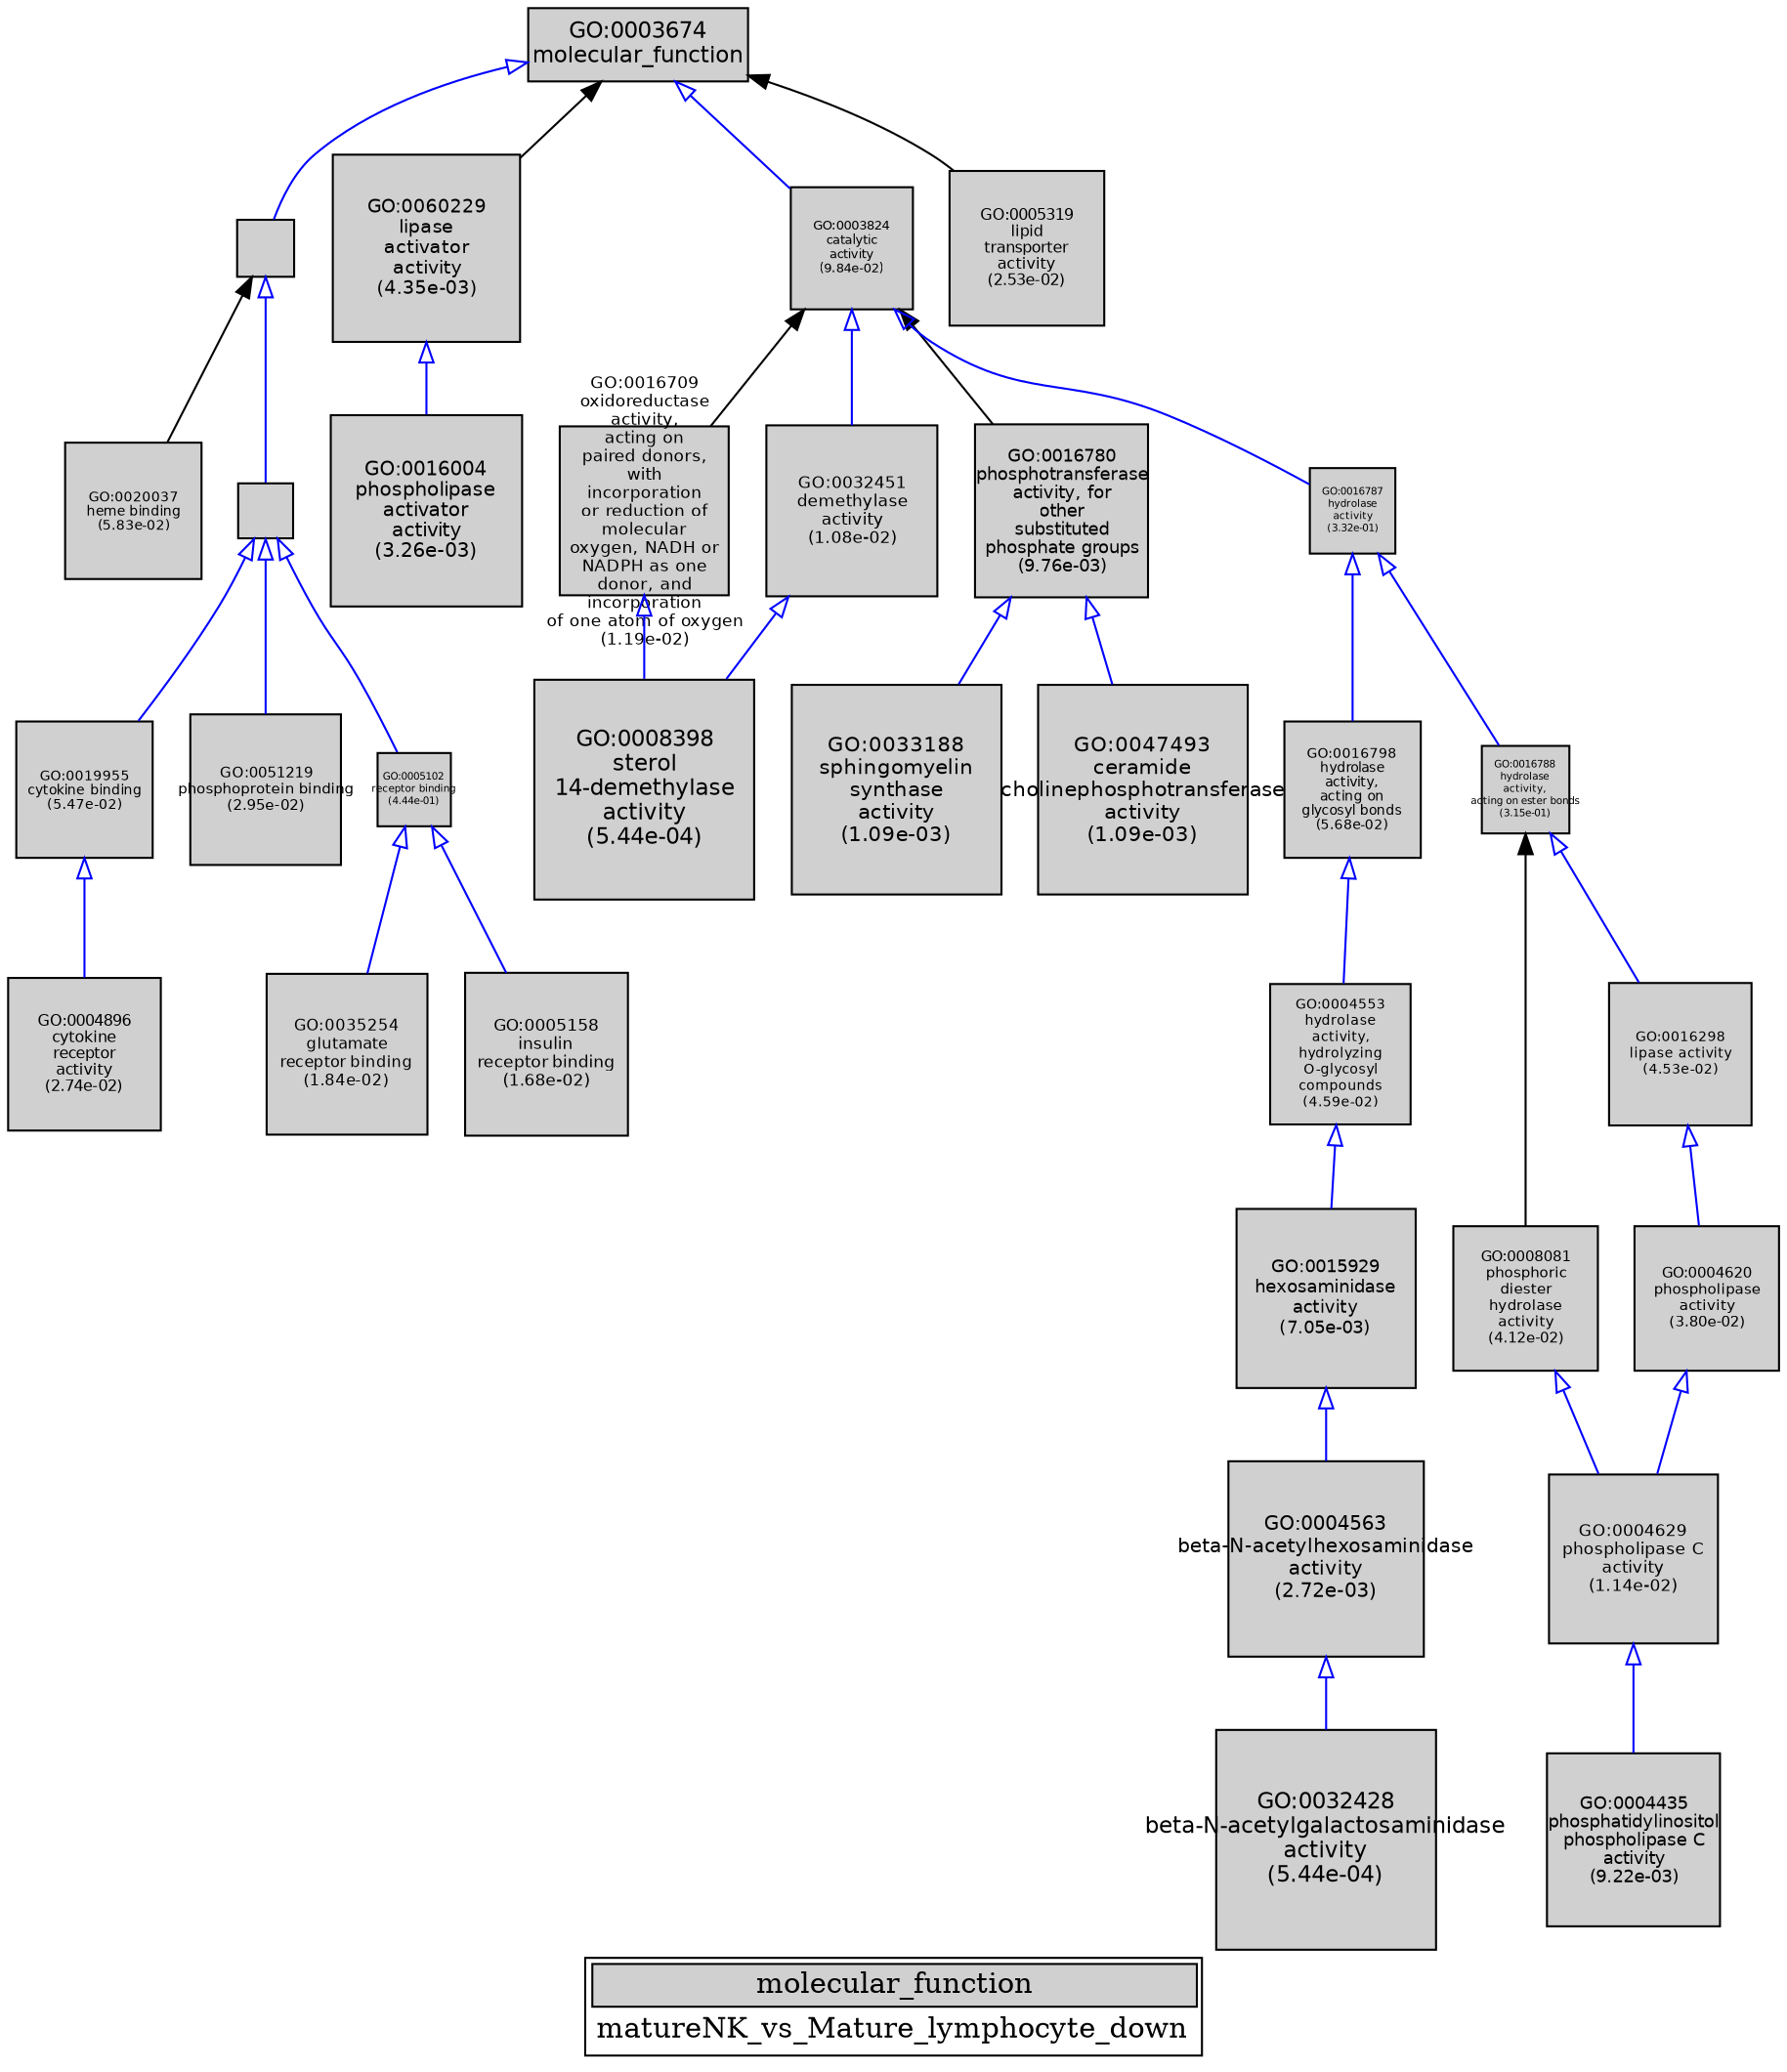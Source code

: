 digraph "molecular_function" {
graph [ bgcolor = "#FFFFFF", label = <<TABLE COLOR="black" BGCOLOR="white"><TR><TD COLSPAN="2" BGCOLOR="#D0D0D0"><FONT COLOR="black">molecular_function</FONT></TD></TR><TR><TD BORDER="0">matureNK_vs_Mature_lymphocyte_down</TD></TR></TABLE>> ];
node [ fontname = "Helvetica" ];

subgraph "nodes" {

node [ style = "filled", fixedsize = "true", width = 1, shape = "box", fontsize = 9, fillcolor = "#D0D0D0", fontcolor = "black", color = "black" ];

"GO:0016798" [ URL = "#GO:0016798", label = <<TABLE BORDER="0"><TR><TD>GO:0016798<BR/>hydrolase<BR/>activity,<BR/>acting on<BR/>glycosyl bonds<BR/>(5.68e-02)</TD></TR></TABLE>>, width = 0.92999570691, shape = "box", fontsize = 6.69596908975, height = 0.92999570691 ];
"GO:0016709" [ URL = "#GO:0016709", label = <<TABLE BORDER="0"><TR><TD>GO:0016709<BR/>oxidoreductase<BR/>activity,<BR/>acting on<BR/>paired donors,<BR/>with<BR/>incorporation<BR/>or reduction of<BR/>molecular<BR/>oxygen, NADH or<BR/>NADPH as one<BR/>donor, and<BR/>incorporation<BR/>of one atom of oxygen<BR/>(1.19e-02)</TD></TR></TABLE>>, width = 1.15337920491, shape = "box", fontsize = 8.30433027537, height = 1.15337920491 ];
"GO:0016004" [ URL = "#GO:0016004", label = <<TABLE BORDER="0"><TR><TD>GO:0016004<BR/>phospholipase<BR/>activator<BR/>activity<BR/>(3.26e-03)</TD></TR></TABLE>>, width = 1.3101017744, shape = "box", fontsize = 9.43273277567, height = 1.3101017744 ];
"GO:0032451" [ URL = "#GO:0032451", label = <<TABLE BORDER="0"><TR><TD>GO:0032451<BR/>demethylase<BR/>activity<BR/>(1.08e-02)</TD></TR></TABLE>>, width = 1.16556703287, shape = "box", fontsize = 8.3920826367, height = 1.16556703287 ];
"GO:0020037" [ URL = "#GO:0020037", label = <<TABLE BORDER="0"><TR><TD>GO:0020037<BR/>heme binding<BR/>(5.83e-02)</TD></TR></TABLE>>, width = 0.925669112916, shape = "box", fontsize = 6.664817613, height = 0.925669112916 ];
"GO:0008081" [ URL = "#GO:0008081", label = <<TABLE BORDER="0"><TR><TD>GO:0008081<BR/>phosphoric<BR/>diester<BR/>hydrolase<BR/>activity<BR/>(4.12e-02)</TD></TR></TABLE>>, width = 0.980217609028, shape = "box", fontsize = 7.057566785, height = 0.980217609028 ];
"GO:0019955" [ URL = "#GO:0019955", label = <<TABLE BORDER="0"><TR><TD>GO:0019955<BR/>cytokine binding<BR/>(5.47e-02)</TD></TR></TABLE>>, width = 0.935929395512, shape = "box", fontsize = 6.73869164769, height = 0.935929395512 ];
"GO:0032428" [ URL = "#GO:0032428", label = <<TABLE BORDER="0"><TR><TD>GO:0032428<BR/>beta-N-acetylgalactosaminidase<BR/>activity<BR/>(5.44e-04)</TD></TR></TABLE>>, width = 1.5, shape = "box", fontsize = 10.8, height = 1.5 ];
"GO:0004553" [ URL = "#GO:0004553", label = <<TABLE BORDER="0"><TR><TD>GO:0004553<BR/>hydrolase<BR/>activity,<BR/>hydrolyzing<BR/>O-glycosyl<BR/>compounds<BR/>(4.59e-02)</TD></TR></TABLE>>, width = 0.963597092794, shape = "box", fontsize = 6.93789906812, height = 0.963597092794 ];
"GO:0016788" [ URL = "#GO:0016788", label = <<TABLE BORDER="0"><TR><TD>GO:0016788<BR/>hydrolase<BR/>activity,<BR/>acting on ester bonds<BR/>(3.15e-01)</TD></TR></TABLE>>, width = 0.59485076476, shape = "box", fontsize = 5.0, height = 0.59485076476 ];
"GO:0005488" [ URL = "#GO:0005488", label = "", width = 0.391073801418, shape = "box", height = 0.391073801418 ];
"GO:0033188" [ URL = "#GO:0033188", label = <<TABLE BORDER="0"><TR><TD>GO:0033188<BR/>sphingomyelin<BR/>synthase<BR/>activity<BR/>(1.09e-03)</TD></TR></TABLE>>, width = 1.42950905816, shape = "box", fontsize = 10.2924652187, height = 1.42950905816 ];
"GO:0016780" [ URL = "#GO:0016780", label = <<TABLE BORDER="0"><TR><TD>GO:0016780<BR/>phosphotransferase<BR/>activity, for<BR/>other<BR/>substituted<BR/>phosphate groups<BR/>(9.76e-03)</TD></TR></TABLE>>, width = 1.17889976769, shape = "box", fontsize = 8.48807832737, height = 1.17889976769 ];
"GO:0035254" [ URL = "#GO:0035254", label = <<TABLE BORDER="0"><TR><TD>GO:0035254<BR/>glutamate<BR/>receptor binding<BR/>(1.84e-02)</TD></TR></TABLE>>, width = 1.0960834991, shape = "box", fontsize = 7.89180119354, height = 1.0960834991 ];
"GO:0005158" [ URL = "#GO:0005158", label = <<TABLE BORDER="0"><TR><TD>GO:0005158<BR/>insulin<BR/>receptor binding<BR/>(1.68e-02)</TD></TR></TABLE>>, width = 1.1084745638, shape = "box", fontsize = 7.98101685936, height = 1.1084745638 ];
"GO:0008398" [ URL = "#GO:0008398", label = <<TABLE BORDER="0"><TR><TD>GO:0008398<BR/>sterol<BR/>14-demethylase<BR/>activity<BR/>(5.44e-04)</TD></TR></TABLE>>, width = 1.5, shape = "box", fontsize = 10.8, height = 1.5 ];
"GO:0004620" [ URL = "#GO:0004620", label = <<TABLE BORDER="0"><TR><TD>GO:0004620<BR/>phospholipase<BR/>activity<BR/>(3.80e-02)</TD></TR></TABLE>>, width = 0.992259640356, shape = "box", fontsize = 7.14426941056, height = 0.992259640356 ];
"GO:0047493" [ URL = "#GO:0047493", label = <<TABLE BORDER="0"><TR><TD>GO:0047493<BR/>ceramide<BR/>cholinephosphotransferase<BR/>activity<BR/>(1.09e-03)</TD></TR></TABLE>>, width = 1.42950905816, shape = "box", fontsize = 10.2924652187, height = 1.42950905816 ];
"GO:0004629" [ URL = "#GO:0004629", label = <<TABLE BORDER="0"><TR><TD>GO:0004629<BR/>phospholipase C<BR/>activity<BR/>(1.14e-02)</TD></TR></TABLE>>, width = 1.15934324966, shape = "box", fontsize = 8.34727139754, height = 1.15934324966 ];
"GO:0016787" [ URL = "#GO:0016787", label = <<TABLE BORDER="0"><TR><TD>GO:0016787<BR/>hydrolase<BR/>activity<BR/>(3.32e-01)</TD></TR></TABLE>>, width = 0.582037343496, shape = "box", fontsize = 5.0, height = 0.582037343496 ];
"GO:0004563" [ URL = "#GO:0004563", label = <<TABLE BORDER="0"><TR><TD>GO:0004563<BR/>beta-N-acetylhexosaminidase<BR/>activity<BR/>(2.72e-03)</TD></TR></TABLE>>, width = 1.33065096235, shape = "box", fontsize = 9.5806869289, height = 1.33065096235 ];
"GO:0004896" [ URL = "#GO:0004896", label = <<TABLE BORDER="0"><TR><TD>GO:0004896<BR/>cytokine<BR/>receptor<BR/>activity<BR/>(2.74e-02)</TD></TR></TABLE>>, width = 1.0400794829, shape = "box", fontsize = 7.48857227684, height = 1.0400794829 ];
"GO:0060229" [ URL = "#GO:0060229", label = <<TABLE BORDER="0"><TR><TD>GO:0060229<BR/>lipase<BR/>activator<BR/>activity<BR/>(4.35e-03)</TD></TR></TABLE>>, width = 1.27701694477, shape = "box", fontsize = 9.19452200235, height = 1.27701694477 ];
"GO:0015929" [ URL = "#GO:0015929", label = <<TABLE BORDER="0"><TR><TD>GO:0015929<BR/>hexosaminidase<BR/>activity<BR/>(7.05e-03)</TD></TR></TABLE>>, width = 1.21919391984, shape = "box", fontsize = 8.77819622287, height = 1.21919391984 ];
"GO:0003824" [ URL = "#GO:0003824", label = <<TABLE BORDER="0"><TR><TD>GO:0003824<BR/>catalytic<BR/>activity<BR/>(9.84e-02)</TD></TR></TABLE>>, width = 0.837209288936, shape = "box", fontsize = 6.02790688034, height = 0.837209288936 ];
"GO:0016298" [ URL = "#GO:0016298", label = <<TABLE BORDER="0"><TR><TD>GO:0016298<BR/>lipase activity<BR/>(4.53e-02)</TD></TR></TABLE>>, width = 0.965367441805, shape = "box", fontsize = 6.95064558099, height = 0.965367441805 ];
"GO:0003674" [ URL = "#GO:0003674", label = <<TABLE BORDER="0"><TR><TD>GO:0003674<BR/>molecular_function</TD></TR></TABLE>>, width = 1.5, shape = "box", fontsize = 10.8 ];
"GO:0004435" [ URL = "#GO:0004435", label = <<TABLE BORDER="0"><TR><TD>GO:0004435<BR/>phosphatidylinositol<BR/>phospholipase C<BR/>activity<BR/>(9.22e-03)</TD></TR></TABLE>>, width = 1.18607265198, shape = "box", fontsize = 8.53972309425, height = 1.18607265198 ];
"GO:0051219" [ URL = "#GO:0051219", label = <<TABLE BORDER="0"><TR><TD>GO:0051219<BR/>phosphoprotein binding<BR/>(2.95e-02)</TD></TR></TABLE>>, width = 1.02934232206, shape = "box", fontsize = 7.41126471887, height = 1.02934232206 ];
"GO:0005515" [ URL = "#GO:0005515", label = "", width = 0.381252520395, shape = "box", height = 0.381252520395 ];
"GO:0005102" [ URL = "#GO:0005102", label = <<TABLE BORDER="0"><TR><TD>GO:0005102<BR/>receptor binding<BR/>(4.44e-01)</TD></TR></TABLE>>, width = 0.501910678184, shape = "box", fontsize = 5.0, height = 0.501910678184 ];
"GO:0005319" [ URL = "#GO:0005319", label = <<TABLE BORDER="0"><TR><TD>GO:0005319<BR/>lipid<BR/>transporter<BR/>activity<BR/>(2.53e-02)</TD></TR></TABLE>>, width = 1.05158164676, shape = "box", fontsize = 7.57138785664, height = 1.05158164676 ];
}
subgraph "edges" {


edge [ dir = "back", weight = 1 ];
subgraph "regulates" {


edge [ color = "cyan", arrowtail = "none" ];
subgraph "positive" {


edge [ color = "green", arrowtail = "vee" ];
}
subgraph "negative" {


edge [ color = "red", arrowtail = "tee" ];
}
}
subgraph "part_of" {


edge [ color = "purple", arrowtail = "diamond", weight = 2.5 ];
}
subgraph "is_a" {


edge [ color = "blue", arrowtail = "empty", weight = 5.0 ];
"GO:0004629" -> "GO:0004435";
"GO:0016787" -> "GO:0016798";
"GO:0008081" -> "GO:0004629";
"GO:0019955" -> "GO:0004896";
"GO:0016788" -> "GO:0016298";
"GO:0016298" -> "GO:0004620";
"GO:0004553" -> "GO:0015929";
"GO:0016787" -> "GO:0016788";
"GO:0016798" -> "GO:0004553";
"GO:0015929" -> "GO:0004563";
"GO:0003824" -> "GO:0032451";
"GO:0003824" -> "GO:0016787";
"GO:0003674" -> "GO:0003824";
"GO:0005515" -> "GO:0005102";
"GO:0032451" -> "GO:0008398";
"GO:0016709" -> "GO:0008398";
"GO:0004563" -> "GO:0032428";
"GO:0005488" -> "GO:0005515";
"GO:0005515" -> "GO:0051219";
"GO:0016780" -> "GO:0047493";
"GO:0060229" -> "GO:0016004";
"GO:0016780" -> "GO:0033188";
"GO:0004620" -> "GO:0004629";
"GO:0005102" -> "GO:0035254";
"GO:0005515" -> "GO:0019955";
"GO:0005102" -> "GO:0005158";
"GO:0003674" -> "GO:0005488";
}
"GO:0003674" -> "GO:0005319";
"GO:0003674" -> "GO:0060229";
"GO:0016788" -> "GO:0008081";
"GO:0003824" -> "GO:0016780";
"GO:0003824" -> "GO:0016709";
"GO:0005488" -> "GO:0020037";
}
}
